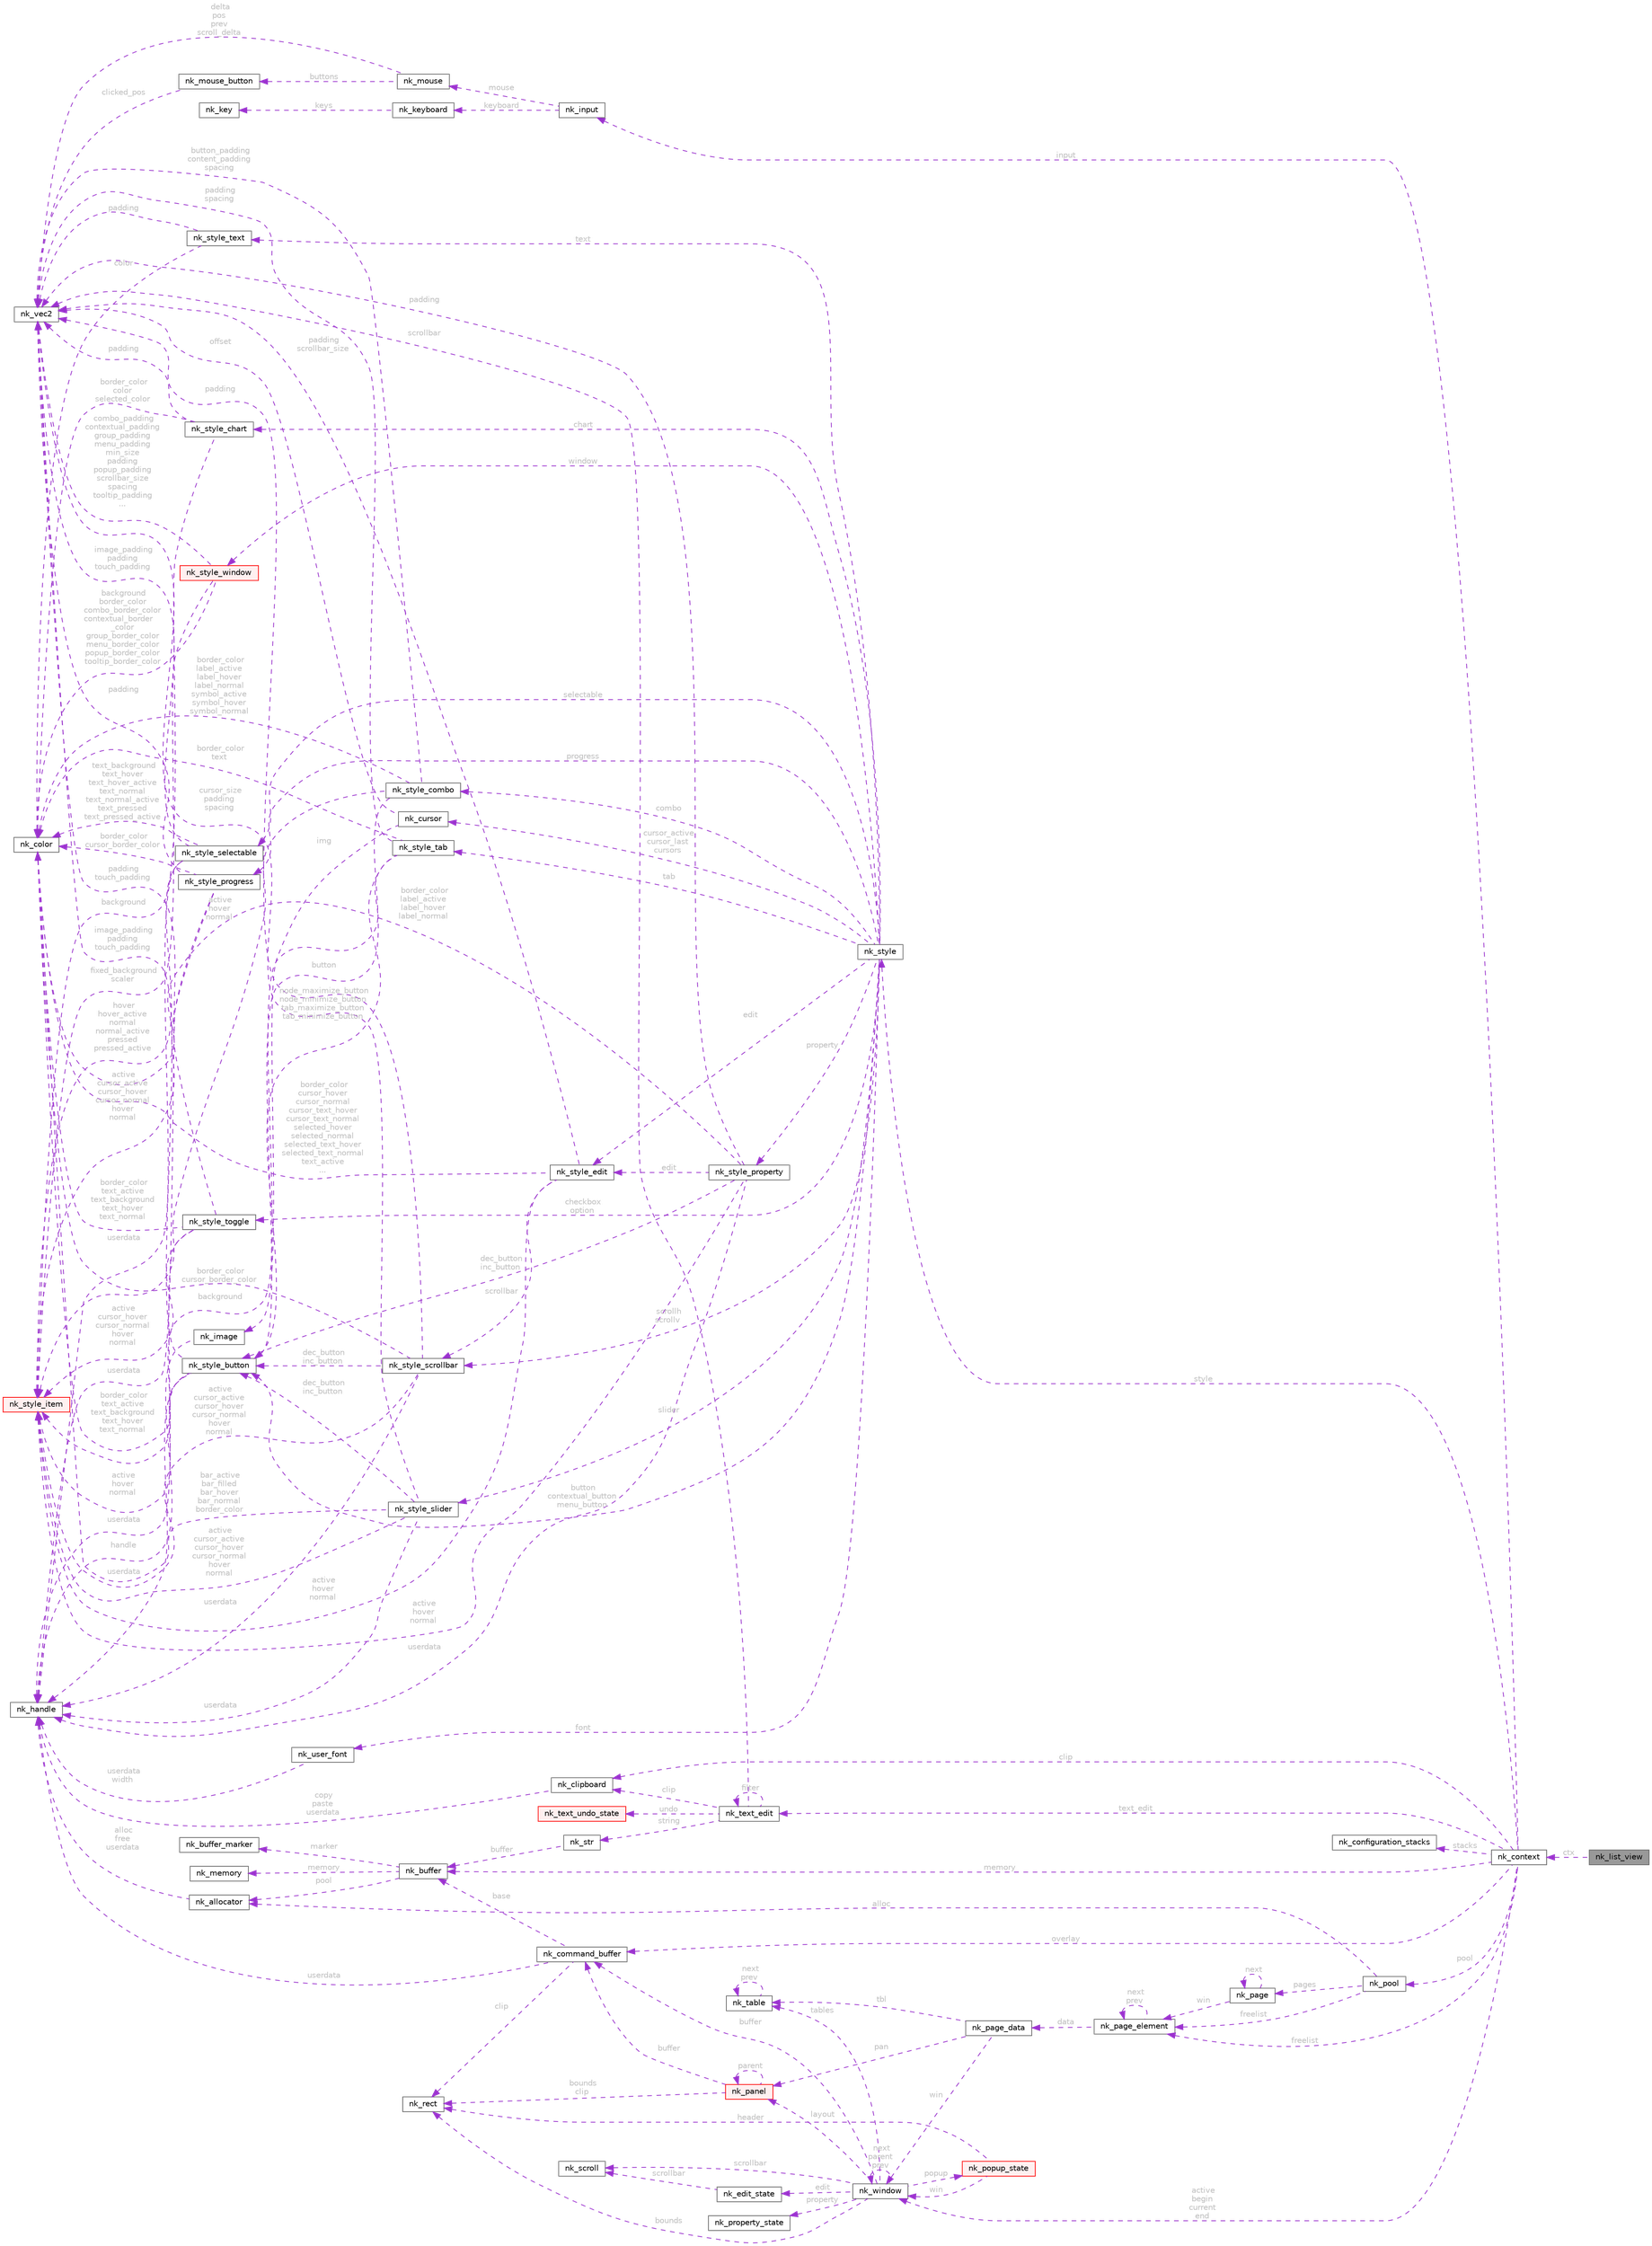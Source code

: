 digraph "nk_list_view"
{
 // LATEX_PDF_SIZE
  bgcolor="transparent";
  edge [fontname=Helvetica,fontsize=10,labelfontname=Helvetica,labelfontsize=10];
  node [fontname=Helvetica,fontsize=10,shape=box,height=0.2,width=0.4];
  rankdir="LR";
  Node1 [id="Node000001",label="nk_list_view",height=0.2,width=0.4,color="gray40", fillcolor="grey60", style="filled", fontcolor="black",tooltip=" "];
  Node2 -> Node1 [id="edge1_Node000001_Node000002",dir="back",color="darkorchid3",style="dashed",tooltip=" ",label=" ctx",fontcolor="grey" ];
  Node2 [id="Node000002",label="nk_context",height=0.2,width=0.4,color="gray40", fillcolor="white", style="filled",URL="$structnk__context.html",tooltip=" "];
  Node3 -> Node2 [id="edge2_Node000002_Node000003",dir="back",color="darkorchid3",style="dashed",tooltip=" ",label=" input",fontcolor="grey" ];
  Node3 [id="Node000003",label="nk_input",height=0.2,width=0.4,color="gray40", fillcolor="white", style="filled",URL="$structnk__input.html",tooltip=" "];
  Node4 -> Node3 [id="edge3_Node000003_Node000004",dir="back",color="darkorchid3",style="dashed",tooltip=" ",label=" keyboard",fontcolor="grey" ];
  Node4 [id="Node000004",label="nk_keyboard",height=0.2,width=0.4,color="gray40", fillcolor="white", style="filled",URL="$structnk__keyboard.html",tooltip=" "];
  Node5 -> Node4 [id="edge4_Node000004_Node000005",dir="back",color="darkorchid3",style="dashed",tooltip=" ",label=" keys",fontcolor="grey" ];
  Node5 [id="Node000005",label="nk_key",height=0.2,width=0.4,color="gray40", fillcolor="white", style="filled",URL="$structnk__key.html",tooltip=" "];
  Node6 -> Node3 [id="edge5_Node000003_Node000006",dir="back",color="darkorchid3",style="dashed",tooltip=" ",label=" mouse",fontcolor="grey" ];
  Node6 [id="Node000006",label="nk_mouse",height=0.2,width=0.4,color="gray40", fillcolor="white", style="filled",URL="$structnk__mouse.html",tooltip=" "];
  Node7 -> Node6 [id="edge6_Node000006_Node000007",dir="back",color="darkorchid3",style="dashed",tooltip=" ",label=" buttons",fontcolor="grey" ];
  Node7 [id="Node000007",label="nk_mouse_button",height=0.2,width=0.4,color="gray40", fillcolor="white", style="filled",URL="$structnk__mouse__button.html",tooltip=" "];
  Node8 -> Node7 [id="edge7_Node000007_Node000008",dir="back",color="darkorchid3",style="dashed",tooltip=" ",label=" clicked_pos",fontcolor="grey" ];
  Node8 [id="Node000008",label="nk_vec2",height=0.2,width=0.4,color="gray40", fillcolor="white", style="filled",URL="$structnk__vec2.html",tooltip=" "];
  Node8 -> Node6 [id="edge8_Node000006_Node000008",dir="back",color="darkorchid3",style="dashed",tooltip=" ",label=" delta\npos\nprev\nscroll_delta",fontcolor="grey" ];
  Node9 -> Node2 [id="edge9_Node000002_Node000009",dir="back",color="darkorchid3",style="dashed",tooltip=" ",label=" style",fontcolor="grey" ];
  Node9 [id="Node000009",label="nk_style",height=0.2,width=0.4,color="gray40", fillcolor="white", style="filled",URL="$structnk__style.html",tooltip=" "];
  Node10 -> Node9 [id="edge10_Node000009_Node000010",dir="back",color="darkorchid3",style="dashed",tooltip=" ",label=" font",fontcolor="grey" ];
  Node10 [id="Node000010",label="nk_user_font",height=0.2,width=0.4,color="gray40", fillcolor="white", style="filled",URL="$structnk__user__font.html",tooltip=" "];
  Node11 -> Node10 [id="edge11_Node000010_Node000011",dir="back",color="darkorchid3",style="dashed",tooltip=" ",label=" userdata\nwidth",fontcolor="grey" ];
  Node11 [id="Node000011",label="nk_handle",height=0.2,width=0.4,color="gray40", fillcolor="white", style="filled",URL="$unionnk__handle.html",tooltip=" "];
  Node12 -> Node9 [id="edge12_Node000009_Node000012",dir="back",color="darkorchid3",style="dashed",tooltip=" ",label=" cursor_active\ncursor_last\ncursors",fontcolor="grey" ];
  Node12 [id="Node000012",label="nk_cursor",height=0.2,width=0.4,color="gray40", fillcolor="white", style="filled",URL="$structnk__cursor.html",tooltip=" "];
  Node13 -> Node12 [id="edge13_Node000012_Node000013",dir="back",color="darkorchid3",style="dashed",tooltip=" ",label=" img",fontcolor="grey" ];
  Node13 [id="Node000013",label="nk_image",height=0.2,width=0.4,color="gray40", fillcolor="white", style="filled",URL="$structnk__image.html",tooltip=" "];
  Node11 -> Node13 [id="edge14_Node000013_Node000011",dir="back",color="darkorchid3",style="dashed",tooltip=" ",label=" handle",fontcolor="grey" ];
  Node8 -> Node12 [id="edge15_Node000012_Node000008",dir="back",color="darkorchid3",style="dashed",tooltip=" ",label=" offset",fontcolor="grey" ];
  Node14 -> Node9 [id="edge16_Node000009_Node000014",dir="back",color="darkorchid3",style="dashed",tooltip=" ",label=" text",fontcolor="grey" ];
  Node14 [id="Node000014",label="nk_style_text",height=0.2,width=0.4,color="gray40", fillcolor="white", style="filled",URL="$structnk__style__text.html",tooltip=" "];
  Node15 -> Node14 [id="edge17_Node000014_Node000015",dir="back",color="darkorchid3",style="dashed",tooltip=" ",label=" color",fontcolor="grey" ];
  Node15 [id="Node000015",label="nk_color",height=0.2,width=0.4,color="gray40", fillcolor="white", style="filled",URL="$structnk__color.html",tooltip=" "];
  Node8 -> Node14 [id="edge18_Node000014_Node000008",dir="back",color="darkorchid3",style="dashed",tooltip=" ",label=" padding",fontcolor="grey" ];
  Node16 -> Node9 [id="edge19_Node000009_Node000016",dir="back",color="darkorchid3",style="dashed",tooltip=" ",label=" button\ncontextual_button\nmenu_button",fontcolor="grey" ];
  Node16 [id="Node000016",label="nk_style_button",height=0.2,width=0.4,color="gray40", fillcolor="white", style="filled",URL="$structnk__style__button.html",tooltip=" "];
  Node17 -> Node16 [id="edge20_Node000016_Node000017",dir="back",color="darkorchid3",style="dashed",tooltip=" ",label=" active\nhover\nnormal",fontcolor="grey" ];
  Node17 [id="Node000017",label="nk_style_item",height=0.2,width=0.4,color="red", fillcolor="#FFF0F0", style="filled",URL="$structnk__style__item.html",tooltip=" "];
  Node15 -> Node16 [id="edge21_Node000016_Node000015",dir="back",color="darkorchid3",style="dashed",tooltip=" ",label=" border_color\ntext_active\ntext_background\ntext_hover\ntext_normal",fontcolor="grey" ];
  Node8 -> Node16 [id="edge22_Node000016_Node000008",dir="back",color="darkorchid3",style="dashed",tooltip=" ",label=" image_padding\npadding\ntouch_padding",fontcolor="grey" ];
  Node11 -> Node16 [id="edge23_Node000016_Node000011",dir="back",color="darkorchid3",style="dashed",tooltip=" ",label=" userdata",fontcolor="grey" ];
  Node19 -> Node9 [id="edge24_Node000009_Node000019",dir="back",color="darkorchid3",style="dashed",tooltip=" ",label=" checkbox\noption",fontcolor="grey" ];
  Node19 [id="Node000019",label="nk_style_toggle",height=0.2,width=0.4,color="gray40", fillcolor="white", style="filled",URL="$structnk__style__toggle.html",tooltip=" "];
  Node17 -> Node19 [id="edge25_Node000019_Node000017",dir="back",color="darkorchid3",style="dashed",tooltip=" ",label=" active\ncursor_hover\ncursor_normal\nhover\nnormal",fontcolor="grey" ];
  Node15 -> Node19 [id="edge26_Node000019_Node000015",dir="back",color="darkorchid3",style="dashed",tooltip=" ",label=" border_color\ntext_active\ntext_background\ntext_hover\ntext_normal",fontcolor="grey" ];
  Node8 -> Node19 [id="edge27_Node000019_Node000008",dir="back",color="darkorchid3",style="dashed",tooltip=" ",label=" padding\ntouch_padding",fontcolor="grey" ];
  Node11 -> Node19 [id="edge28_Node000019_Node000011",dir="back",color="darkorchid3",style="dashed",tooltip=" ",label=" userdata",fontcolor="grey" ];
  Node20 -> Node9 [id="edge29_Node000009_Node000020",dir="back",color="darkorchid3",style="dashed",tooltip=" ",label=" selectable",fontcolor="grey" ];
  Node20 [id="Node000020",label="nk_style_selectable",height=0.2,width=0.4,color="gray40", fillcolor="white", style="filled",URL="$structnk__style__selectable.html",tooltip=" "];
  Node17 -> Node20 [id="edge30_Node000020_Node000017",dir="back",color="darkorchid3",style="dashed",tooltip=" ",label=" hover\nhover_active\nnormal\nnormal_active\npressed\npressed_active",fontcolor="grey" ];
  Node15 -> Node20 [id="edge31_Node000020_Node000015",dir="back",color="darkorchid3",style="dashed",tooltip=" ",label=" text_background\ntext_hover\ntext_hover_active\ntext_normal\ntext_normal_active\ntext_pressed\ntext_pressed_active",fontcolor="grey" ];
  Node8 -> Node20 [id="edge32_Node000020_Node000008",dir="back",color="darkorchid3",style="dashed",tooltip=" ",label=" image_padding\npadding\ntouch_padding",fontcolor="grey" ];
  Node11 -> Node20 [id="edge33_Node000020_Node000011",dir="back",color="darkorchid3",style="dashed",tooltip=" ",label=" userdata",fontcolor="grey" ];
  Node21 -> Node9 [id="edge34_Node000009_Node000021",dir="back",color="darkorchid3",style="dashed",tooltip=" ",label=" slider",fontcolor="grey" ];
  Node21 [id="Node000021",label="nk_style_slider",height=0.2,width=0.4,color="gray40", fillcolor="white", style="filled",URL="$structnk__style__slider.html",tooltip=" "];
  Node17 -> Node21 [id="edge35_Node000021_Node000017",dir="back",color="darkorchid3",style="dashed",tooltip=" ",label=" active\ncursor_active\ncursor_hover\ncursor_normal\nhover\nnormal",fontcolor="grey" ];
  Node15 -> Node21 [id="edge36_Node000021_Node000015",dir="back",color="darkorchid3",style="dashed",tooltip=" ",label=" bar_active\nbar_filled\nbar_hover\nbar_normal\nborder_color",fontcolor="grey" ];
  Node8 -> Node21 [id="edge37_Node000021_Node000008",dir="back",color="darkorchid3",style="dashed",tooltip=" ",label=" cursor_size\npadding\nspacing",fontcolor="grey" ];
  Node16 -> Node21 [id="edge38_Node000021_Node000016",dir="back",color="darkorchid3",style="dashed",tooltip=" ",label=" dec_button\ninc_button",fontcolor="grey" ];
  Node11 -> Node21 [id="edge39_Node000021_Node000011",dir="back",color="darkorchid3",style="dashed",tooltip=" ",label=" userdata",fontcolor="grey" ];
  Node22 -> Node9 [id="edge40_Node000009_Node000022",dir="back",color="darkorchid3",style="dashed",tooltip=" ",label=" progress",fontcolor="grey" ];
  Node22 [id="Node000022",label="nk_style_progress",height=0.2,width=0.4,color="gray40", fillcolor="white", style="filled",URL="$structnk__style__progress.html",tooltip=" "];
  Node17 -> Node22 [id="edge41_Node000022_Node000017",dir="back",color="darkorchid3",style="dashed",tooltip=" ",label=" active\ncursor_active\ncursor_hover\ncursor_normal\nhover\nnormal",fontcolor="grey" ];
  Node15 -> Node22 [id="edge42_Node000022_Node000015",dir="back",color="darkorchid3",style="dashed",tooltip=" ",label=" border_color\ncursor_border_color",fontcolor="grey" ];
  Node8 -> Node22 [id="edge43_Node000022_Node000008",dir="back",color="darkorchid3",style="dashed",tooltip=" ",label=" padding",fontcolor="grey" ];
  Node11 -> Node22 [id="edge44_Node000022_Node000011",dir="back",color="darkorchid3",style="dashed",tooltip=" ",label=" userdata",fontcolor="grey" ];
  Node23 -> Node9 [id="edge45_Node000009_Node000023",dir="back",color="darkorchid3",style="dashed",tooltip=" ",label=" property",fontcolor="grey" ];
  Node23 [id="Node000023",label="nk_style_property",height=0.2,width=0.4,color="gray40", fillcolor="white", style="filled",URL="$structnk__style__property.html",tooltip=" "];
  Node17 -> Node23 [id="edge46_Node000023_Node000017",dir="back",color="darkorchid3",style="dashed",tooltip=" ",label=" active\nhover\nnormal",fontcolor="grey" ];
  Node15 -> Node23 [id="edge47_Node000023_Node000015",dir="back",color="darkorchid3",style="dashed",tooltip=" ",label=" border_color\nlabel_active\nlabel_hover\nlabel_normal",fontcolor="grey" ];
  Node8 -> Node23 [id="edge48_Node000023_Node000008",dir="back",color="darkorchid3",style="dashed",tooltip=" ",label=" padding",fontcolor="grey" ];
  Node24 -> Node23 [id="edge49_Node000023_Node000024",dir="back",color="darkorchid3",style="dashed",tooltip=" ",label=" edit",fontcolor="grey" ];
  Node24 [id="Node000024",label="nk_style_edit",height=0.2,width=0.4,color="gray40", fillcolor="white", style="filled",URL="$structnk__style__edit.html",tooltip=" "];
  Node17 -> Node24 [id="edge50_Node000024_Node000017",dir="back",color="darkorchid3",style="dashed",tooltip=" ",label=" active\nhover\nnormal",fontcolor="grey" ];
  Node15 -> Node24 [id="edge51_Node000024_Node000015",dir="back",color="darkorchid3",style="dashed",tooltip=" ",label=" border_color\ncursor_hover\ncursor_normal\ncursor_text_hover\ncursor_text_normal\nselected_hover\nselected_normal\nselected_text_hover\nselected_text_normal\ntext_active\n...",fontcolor="grey" ];
  Node25 -> Node24 [id="edge52_Node000024_Node000025",dir="back",color="darkorchid3",style="dashed",tooltip=" ",label=" scrollbar",fontcolor="grey" ];
  Node25 [id="Node000025",label="nk_style_scrollbar",height=0.2,width=0.4,color="gray40", fillcolor="white", style="filled",URL="$structnk__style__scrollbar.html",tooltip=" "];
  Node17 -> Node25 [id="edge53_Node000025_Node000017",dir="back",color="darkorchid3",style="dashed",tooltip=" ",label=" active\ncursor_active\ncursor_hover\ncursor_normal\nhover\nnormal",fontcolor="grey" ];
  Node15 -> Node25 [id="edge54_Node000025_Node000015",dir="back",color="darkorchid3",style="dashed",tooltip=" ",label=" border_color\ncursor_border_color",fontcolor="grey" ];
  Node8 -> Node25 [id="edge55_Node000025_Node000008",dir="back",color="darkorchid3",style="dashed",tooltip=" ",label=" padding",fontcolor="grey" ];
  Node16 -> Node25 [id="edge56_Node000025_Node000016",dir="back",color="darkorchid3",style="dashed",tooltip=" ",label=" dec_button\ninc_button",fontcolor="grey" ];
  Node11 -> Node25 [id="edge57_Node000025_Node000011",dir="back",color="darkorchid3",style="dashed",tooltip=" ",label=" userdata",fontcolor="grey" ];
  Node8 -> Node24 [id="edge58_Node000024_Node000008",dir="back",color="darkorchid3",style="dashed",tooltip=" ",label=" padding\nscrollbar_size",fontcolor="grey" ];
  Node16 -> Node23 [id="edge59_Node000023_Node000016",dir="back",color="darkorchid3",style="dashed",tooltip=" ",label=" dec_button\ninc_button",fontcolor="grey" ];
  Node11 -> Node23 [id="edge60_Node000023_Node000011",dir="back",color="darkorchid3",style="dashed",tooltip=" ",label=" userdata",fontcolor="grey" ];
  Node24 -> Node9 [id="edge61_Node000009_Node000024",dir="back",color="darkorchid3",style="dashed",tooltip=" ",label=" edit",fontcolor="grey" ];
  Node26 -> Node9 [id="edge62_Node000009_Node000026",dir="back",color="darkorchid3",style="dashed",tooltip=" ",label=" chart",fontcolor="grey" ];
  Node26 [id="Node000026",label="nk_style_chart",height=0.2,width=0.4,color="gray40", fillcolor="white", style="filled",URL="$structnk__style__chart.html",tooltip=" "];
  Node17 -> Node26 [id="edge63_Node000026_Node000017",dir="back",color="darkorchid3",style="dashed",tooltip=" ",label=" background",fontcolor="grey" ];
  Node15 -> Node26 [id="edge64_Node000026_Node000015",dir="back",color="darkorchid3",style="dashed",tooltip=" ",label=" border_color\ncolor\nselected_color",fontcolor="grey" ];
  Node8 -> Node26 [id="edge65_Node000026_Node000008",dir="back",color="darkorchid3",style="dashed",tooltip=" ",label=" padding",fontcolor="grey" ];
  Node25 -> Node9 [id="edge66_Node000009_Node000025",dir="back",color="darkorchid3",style="dashed",tooltip=" ",label=" scrollh\nscrollv",fontcolor="grey" ];
  Node27 -> Node9 [id="edge67_Node000009_Node000027",dir="back",color="darkorchid3",style="dashed",tooltip=" ",label=" tab",fontcolor="grey" ];
  Node27 [id="Node000027",label="nk_style_tab",height=0.2,width=0.4,color="gray40", fillcolor="white", style="filled",URL="$structnk__style__tab.html",tooltip=" "];
  Node17 -> Node27 [id="edge68_Node000027_Node000017",dir="back",color="darkorchid3",style="dashed",tooltip=" ",label=" background",fontcolor="grey" ];
  Node15 -> Node27 [id="edge69_Node000027_Node000015",dir="back",color="darkorchid3",style="dashed",tooltip=" ",label=" border_color\ntext",fontcolor="grey" ];
  Node16 -> Node27 [id="edge70_Node000027_Node000016",dir="back",color="darkorchid3",style="dashed",tooltip=" ",label=" node_maximize_button\nnode_minimize_button\ntab_maximize_button\ntab_minimize_button",fontcolor="grey" ];
  Node8 -> Node27 [id="edge71_Node000027_Node000008",dir="back",color="darkorchid3",style="dashed",tooltip=" ",label=" padding\nspacing",fontcolor="grey" ];
  Node28 -> Node9 [id="edge72_Node000009_Node000028",dir="back",color="darkorchid3",style="dashed",tooltip=" ",label=" combo",fontcolor="grey" ];
  Node28 [id="Node000028",label="nk_style_combo",height=0.2,width=0.4,color="gray40", fillcolor="white", style="filled",URL="$structnk__style__combo.html",tooltip=" "];
  Node17 -> Node28 [id="edge73_Node000028_Node000017",dir="back",color="darkorchid3",style="dashed",tooltip=" ",label=" active\nhover\nnormal",fontcolor="grey" ];
  Node15 -> Node28 [id="edge74_Node000028_Node000015",dir="back",color="darkorchid3",style="dashed",tooltip=" ",label=" border_color\nlabel_active\nlabel_hover\nlabel_normal\nsymbol_active\nsymbol_hover\nsymbol_normal",fontcolor="grey" ];
  Node16 -> Node28 [id="edge75_Node000028_Node000016",dir="back",color="darkorchid3",style="dashed",tooltip=" ",label=" button",fontcolor="grey" ];
  Node8 -> Node28 [id="edge76_Node000028_Node000008",dir="back",color="darkorchid3",style="dashed",tooltip=" ",label=" button_padding\ncontent_padding\nspacing",fontcolor="grey" ];
  Node29 -> Node9 [id="edge77_Node000009_Node000029",dir="back",color="darkorchid3",style="dashed",tooltip=" ",label=" window",fontcolor="grey" ];
  Node29 [id="Node000029",label="nk_style_window",height=0.2,width=0.4,color="red", fillcolor="#FFF0F0", style="filled",URL="$structnk__style__window.html",tooltip=" "];
  Node17 -> Node29 [id="edge78_Node000029_Node000017",dir="back",color="darkorchid3",style="dashed",tooltip=" ",label=" fixed_background\nscaler",fontcolor="grey" ];
  Node15 -> Node29 [id="edge79_Node000029_Node000015",dir="back",color="darkorchid3",style="dashed",tooltip=" ",label=" background\nborder_color\ncombo_border_color\ncontextual_border\l_color\ngroup_border_color\nmenu_border_color\npopup_border_color\ntooltip_border_color",fontcolor="grey" ];
  Node8 -> Node29 [id="edge80_Node000029_Node000008",dir="back",color="darkorchid3",style="dashed",tooltip=" ",label=" combo_padding\ncontextual_padding\ngroup_padding\nmenu_padding\nmin_size\npadding\npopup_padding\nscrollbar_size\nspacing\ntooltip_padding\n...",fontcolor="grey" ];
  Node31 -> Node2 [id="edge81_Node000002_Node000031",dir="back",color="darkorchid3",style="dashed",tooltip=" ",label=" memory",fontcolor="grey" ];
  Node31 [id="Node000031",label="nk_buffer",height=0.2,width=0.4,color="gray40", fillcolor="white", style="filled",URL="$structnk__buffer.html",tooltip=" "];
  Node32 -> Node31 [id="edge82_Node000031_Node000032",dir="back",color="darkorchid3",style="dashed",tooltip=" ",label=" marker",fontcolor="grey" ];
  Node32 [id="Node000032",label="nk_buffer_marker",height=0.2,width=0.4,color="gray40", fillcolor="white", style="filled",URL="$structnk__buffer__marker.html",tooltip=" "];
  Node33 -> Node31 [id="edge83_Node000031_Node000033",dir="back",color="darkorchid3",style="dashed",tooltip=" ",label=" pool",fontcolor="grey" ];
  Node33 [id="Node000033",label="nk_allocator",height=0.2,width=0.4,color="gray40", fillcolor="white", style="filled",URL="$structnk__allocator.html",tooltip=" "];
  Node11 -> Node33 [id="edge84_Node000033_Node000011",dir="back",color="darkorchid3",style="dashed",tooltip=" ",label=" alloc\nfree\nuserdata",fontcolor="grey" ];
  Node34 -> Node31 [id="edge85_Node000031_Node000034",dir="back",color="darkorchid3",style="dashed",tooltip=" ",label=" memory",fontcolor="grey" ];
  Node34 [id="Node000034",label="nk_memory",height=0.2,width=0.4,color="gray40", fillcolor="white", style="filled",URL="$structnk__memory.html",tooltip=" "];
  Node35 -> Node2 [id="edge86_Node000002_Node000035",dir="back",color="darkorchid3",style="dashed",tooltip=" ",label=" clip",fontcolor="grey" ];
  Node35 [id="Node000035",label="nk_clipboard",height=0.2,width=0.4,color="gray40", fillcolor="white", style="filled",URL="$structnk__clipboard.html",tooltip=" "];
  Node11 -> Node35 [id="edge87_Node000035_Node000011",dir="back",color="darkorchid3",style="dashed",tooltip=" ",label=" copy\npaste\nuserdata",fontcolor="grey" ];
  Node36 -> Node2 [id="edge88_Node000002_Node000036",dir="back",color="darkorchid3",style="dashed",tooltip=" ",label=" stacks",fontcolor="grey" ];
  Node36 [id="Node000036",label="nk_configuration_stacks",height=0.2,width=0.4,color="gray40", fillcolor="white", style="filled",URL="$structnk__configuration__stacks.html",tooltip=" "];
  Node37 -> Node2 [id="edge89_Node000002_Node000037",dir="back",color="darkorchid3",style="dashed",tooltip=" ",label=" text_edit",fontcolor="grey" ];
  Node37 [id="Node000037",label="nk_text_edit",height=0.2,width=0.4,color="gray40", fillcolor="white", style="filled",URL="$structnk__text__edit.html",tooltip=" "];
  Node35 -> Node37 [id="edge90_Node000037_Node000035",dir="back",color="darkorchid3",style="dashed",tooltip=" ",label=" clip",fontcolor="grey" ];
  Node38 -> Node37 [id="edge91_Node000037_Node000038",dir="back",color="darkorchid3",style="dashed",tooltip=" ",label=" string",fontcolor="grey" ];
  Node38 [id="Node000038",label="nk_str",height=0.2,width=0.4,color="gray40", fillcolor="white", style="filled",URL="$structnk__str.html",tooltip=" "];
  Node31 -> Node38 [id="edge92_Node000038_Node000031",dir="back",color="darkorchid3",style="dashed",tooltip=" ",label=" buffer",fontcolor="grey" ];
  Node37 -> Node37 [id="edge93_Node000037_Node000037",dir="back",color="darkorchid3",style="dashed",tooltip=" ",label=" filter",fontcolor="grey" ];
  Node8 -> Node37 [id="edge94_Node000037_Node000008",dir="back",color="darkorchid3",style="dashed",tooltip=" ",label=" scrollbar",fontcolor="grey" ];
  Node39 -> Node37 [id="edge95_Node000037_Node000039",dir="back",color="darkorchid3",style="dashed",tooltip=" ",label=" undo",fontcolor="grey" ];
  Node39 [id="Node000039",label="nk_text_undo_state",height=0.2,width=0.4,color="red", fillcolor="#FFF0F0", style="filled",URL="$structnk__text__undo__state.html",tooltip=" "];
  Node41 -> Node2 [id="edge96_Node000002_Node000041",dir="back",color="darkorchid3",style="dashed",tooltip=" ",label=" overlay",fontcolor="grey" ];
  Node41 [id="Node000041",label="nk_command_buffer",height=0.2,width=0.4,color="gray40", fillcolor="white", style="filled",URL="$structnk__command__buffer.html",tooltip=" "];
  Node31 -> Node41 [id="edge97_Node000041_Node000031",dir="back",color="darkorchid3",style="dashed",tooltip=" ",label=" base",fontcolor="grey" ];
  Node42 -> Node41 [id="edge98_Node000041_Node000042",dir="back",color="darkorchid3",style="dashed",tooltip=" ",label=" clip",fontcolor="grey" ];
  Node42 [id="Node000042",label="nk_rect",height=0.2,width=0.4,color="gray40", fillcolor="white", style="filled",URL="$structnk__rect.html",tooltip=" "];
  Node11 -> Node41 [id="edge99_Node000041_Node000011",dir="back",color="darkorchid3",style="dashed",tooltip=" ",label=" userdata",fontcolor="grey" ];
  Node43 -> Node2 [id="edge100_Node000002_Node000043",dir="back",color="darkorchid3",style="dashed",tooltip=" ",label=" pool",fontcolor="grey" ];
  Node43 [id="Node000043",label="nk_pool",height=0.2,width=0.4,color="gray40", fillcolor="white", style="filled",URL="$structnk__pool.html",tooltip=" "];
  Node33 -> Node43 [id="edge101_Node000043_Node000033",dir="back",color="darkorchid3",style="dashed",tooltip=" ",label=" alloc",fontcolor="grey" ];
  Node44 -> Node43 [id="edge102_Node000043_Node000044",dir="back",color="darkorchid3",style="dashed",tooltip=" ",label=" pages",fontcolor="grey" ];
  Node44 [id="Node000044",label="nk_page",height=0.2,width=0.4,color="gray40", fillcolor="white", style="filled",URL="$structnk__page.html",tooltip=" "];
  Node44 -> Node44 [id="edge103_Node000044_Node000044",dir="back",color="darkorchid3",style="dashed",tooltip=" ",label=" next",fontcolor="grey" ];
  Node45 -> Node44 [id="edge104_Node000044_Node000045",dir="back",color="darkorchid3",style="dashed",tooltip=" ",label=" win",fontcolor="grey" ];
  Node45 [id="Node000045",label="nk_page_element",height=0.2,width=0.4,color="gray40", fillcolor="white", style="filled",URL="$structnk__page__element.html",tooltip=" "];
  Node46 -> Node45 [id="edge105_Node000045_Node000046",dir="back",color="darkorchid3",style="dashed",tooltip=" ",label=" data",fontcolor="grey" ];
  Node46 [id="Node000046",label="nk_page_data",height=0.2,width=0.4,color="gray40", fillcolor="white", style="filled",URL="$unionnk__page__data.html",tooltip=" "];
  Node47 -> Node46 [id="edge106_Node000046_Node000047",dir="back",color="darkorchid3",style="dashed",tooltip=" ",label=" tbl",fontcolor="grey" ];
  Node47 [id="Node000047",label="nk_table",height=0.2,width=0.4,color="gray40", fillcolor="white", style="filled",URL="$structnk__table.html",tooltip=" "];
  Node47 -> Node47 [id="edge107_Node000047_Node000047",dir="back",color="darkorchid3",style="dashed",tooltip=" ",label=" next\nprev",fontcolor="grey" ];
  Node48 -> Node46 [id="edge108_Node000046_Node000048",dir="back",color="darkorchid3",style="dashed",tooltip=" ",label=" pan",fontcolor="grey" ];
  Node48 [id="Node000048",label="nk_panel",height=0.2,width=0.4,color="red", fillcolor="#FFF0F0", style="filled",URL="$structnk__panel.html",tooltip=" "];
  Node42 -> Node48 [id="edge109_Node000048_Node000042",dir="back",color="darkorchid3",style="dashed",tooltip=" ",label=" bounds\nclip",fontcolor="grey" ];
  Node41 -> Node48 [id="edge110_Node000048_Node000041",dir="back",color="darkorchid3",style="dashed",tooltip=" ",label=" buffer",fontcolor="grey" ];
  Node48 -> Node48 [id="edge111_Node000048_Node000048",dir="back",color="darkorchid3",style="dashed",tooltip=" ",label=" parent",fontcolor="grey" ];
  Node54 -> Node46 [id="edge112_Node000046_Node000054",dir="back",color="darkorchid3",style="dashed",tooltip=" ",label=" win",fontcolor="grey" ];
  Node54 [id="Node000054",label="nk_window",height=0.2,width=0.4,color="gray40", fillcolor="white", style="filled",URL="$structnk__window.html",tooltip=" "];
  Node42 -> Node54 [id="edge113_Node000054_Node000042",dir="back",color="darkorchid3",style="dashed",tooltip=" ",label=" bounds",fontcolor="grey" ];
  Node50 -> Node54 [id="edge114_Node000054_Node000050",dir="back",color="darkorchid3",style="dashed",tooltip=" ",label=" scrollbar",fontcolor="grey" ];
  Node50 [id="Node000050",label="nk_scroll",height=0.2,width=0.4,color="gray40", fillcolor="white", style="filled",URL="$structnk__scroll.html",tooltip=" "];
  Node41 -> Node54 [id="edge115_Node000054_Node000041",dir="back",color="darkorchid3",style="dashed",tooltip=" ",label=" buffer",fontcolor="grey" ];
  Node48 -> Node54 [id="edge116_Node000054_Node000048",dir="back",color="darkorchid3",style="dashed",tooltip=" ",label=" layout",fontcolor="grey" ];
  Node55 -> Node54 [id="edge117_Node000054_Node000055",dir="back",color="darkorchid3",style="dashed",tooltip=" ",label=" property",fontcolor="grey" ];
  Node55 [id="Node000055",label="nk_property_state",height=0.2,width=0.4,color="gray40", fillcolor="white", style="filled",URL="$structnk__property__state.html",tooltip=" "];
  Node56 -> Node54 [id="edge118_Node000054_Node000056",dir="back",color="darkorchid3",style="dashed",tooltip=" ",label=" popup",fontcolor="grey" ];
  Node56 [id="Node000056",label="nk_popup_state",height=0.2,width=0.4,color="red", fillcolor="#FFF0F0", style="filled",URL="$structnk__popup__state.html",tooltip=" "];
  Node54 -> Node56 [id="edge119_Node000056_Node000054",dir="back",color="darkorchid3",style="dashed",tooltip=" ",label=" win",fontcolor="grey" ];
  Node42 -> Node56 [id="edge120_Node000056_Node000042",dir="back",color="darkorchid3",style="dashed",tooltip=" ",label=" header",fontcolor="grey" ];
  Node58 -> Node54 [id="edge121_Node000054_Node000058",dir="back",color="darkorchid3",style="dashed",tooltip=" ",label=" edit",fontcolor="grey" ];
  Node58 [id="Node000058",label="nk_edit_state",height=0.2,width=0.4,color="gray40", fillcolor="white", style="filled",URL="$structnk__edit__state.html",tooltip=" "];
  Node50 -> Node58 [id="edge122_Node000058_Node000050",dir="back",color="darkorchid3",style="dashed",tooltip=" ",label=" scrollbar",fontcolor="grey" ];
  Node47 -> Node54 [id="edge123_Node000054_Node000047",dir="back",color="darkorchid3",style="dashed",tooltip=" ",label=" tables",fontcolor="grey" ];
  Node54 -> Node54 [id="edge124_Node000054_Node000054",dir="back",color="darkorchid3",style="dashed",tooltip=" ",label=" next\nparent\nprev",fontcolor="grey" ];
  Node45 -> Node45 [id="edge125_Node000045_Node000045",dir="back",color="darkorchid3",style="dashed",tooltip=" ",label=" next\nprev",fontcolor="grey" ];
  Node45 -> Node43 [id="edge126_Node000043_Node000045",dir="back",color="darkorchid3",style="dashed",tooltip=" ",label=" freelist",fontcolor="grey" ];
  Node54 -> Node2 [id="edge127_Node000002_Node000054",dir="back",color="darkorchid3",style="dashed",tooltip=" ",label=" active\nbegin\ncurrent\nend",fontcolor="grey" ];
  Node45 -> Node2 [id="edge128_Node000002_Node000045",dir="back",color="darkorchid3",style="dashed",tooltip=" ",label=" freelist",fontcolor="grey" ];
}
